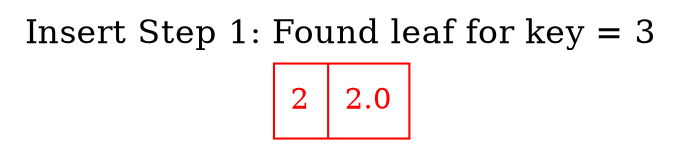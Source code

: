 digraph BPlusTree {
    node [shape=record];
    label = "Insert Step 1: Found leaf for key = 3";
    labelloc = "top";
    fontsize = 16;
    Leaf0 [label="<f0> 2 | 2.0", color=red, fontcolor=red];
}

